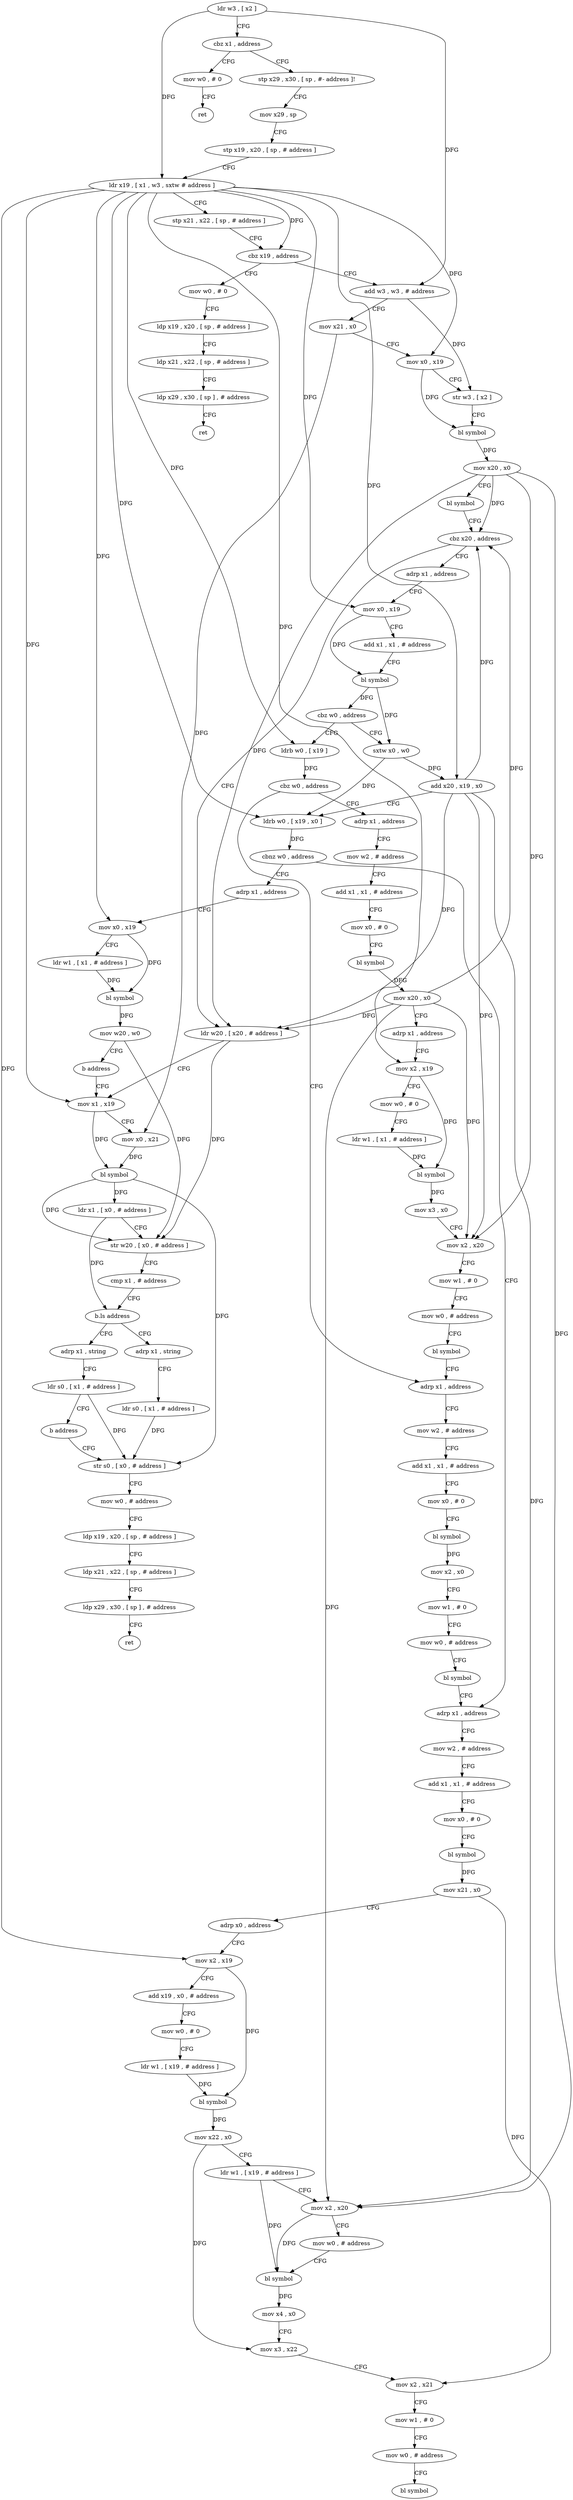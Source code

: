 digraph "func" {
"4251984" [label = "ldr w3 , [ x2 ]" ]
"4251988" [label = "cbz x1 , address" ]
"4252128" [label = "mov w0 , # 0" ]
"4251992" [label = "stp x29 , x30 , [ sp , #- address ]!" ]
"4252132" [label = "ret" ]
"4251996" [label = "mov x29 , sp" ]
"4252000" [label = "stp x19 , x20 , [ sp , # address ]" ]
"4252004" [label = "ldr x19 , [ x1 , w3 , sxtw # address ]" ]
"4252008" [label = "stp x21 , x22 , [ sp , # address ]" ]
"4252012" [label = "cbz x19 , address" ]
"4252136" [label = "mov w0 , # 0" ]
"4252016" [label = "add w3 , w3 , # address" ]
"4252140" [label = "ldp x19 , x20 , [ sp , # address ]" ]
"4252144" [label = "ldp x21 , x22 , [ sp , # address ]" ]
"4252148" [label = "ldp x29 , x30 , [ sp ] , # address" ]
"4252152" [label = "ret" ]
"4252020" [label = "mov x21 , x0" ]
"4252024" [label = "mov x0 , x19" ]
"4252028" [label = "str w3 , [ x2 ]" ]
"4252032" [label = "bl symbol" ]
"4252036" [label = "mov x20 , x0" ]
"4252040" [label = "bl symbol" ]
"4252044" [label = "cbz x20 , address" ]
"4252160" [label = "adrp x1 , address" ]
"4252048" [label = "ldr w20 , [ x20 , # address ]" ]
"4252164" [label = "mov x0 , x19" ]
"4252168" [label = "add x1 , x1 , # address" ]
"4252172" [label = "bl symbol" ]
"4252176" [label = "cbz w0 , address" ]
"4252224" [label = "ldrb w0 , [ x19 ]" ]
"4252180" [label = "sxtw x0 , w0" ]
"4252052" [label = "mov x1 , x19" ]
"4252228" [label = "cbz w0 , address" ]
"4252296" [label = "adrp x1 , address" ]
"4252232" [label = "adrp x1 , address" ]
"4252184" [label = "add x20 , x19 , x0" ]
"4252188" [label = "ldrb w0 , [ x19 , x0 ]" ]
"4252192" [label = "cbnz w0 , address" ]
"4252332" [label = "adrp x1 , address" ]
"4252196" [label = "adrp x1 , address" ]
"4252112" [label = "adrp x1 , string" ]
"4252116" [label = "ldr s0 , [ x1 , # address ]" ]
"4252120" [label = "b address" ]
"4252088" [label = "str s0 , [ x0 , # address ]" ]
"4252080" [label = "adrp x1 , string" ]
"4252084" [label = "ldr s0 , [ x1 , # address ]" ]
"4252300" [label = "mov w2 , # address" ]
"4252304" [label = "add x1 , x1 , # address" ]
"4252308" [label = "mov x0 , # 0" ]
"4252312" [label = "bl symbol" ]
"4252316" [label = "mov x2 , x0" ]
"4252320" [label = "mov w1 , # 0" ]
"4252324" [label = "mov w0 , # address" ]
"4252328" [label = "bl symbol" ]
"4252236" [label = "mov w2 , # address" ]
"4252240" [label = "add x1 , x1 , # address" ]
"4252244" [label = "mov x0 , # 0" ]
"4252248" [label = "bl symbol" ]
"4252252" [label = "mov x20 , x0" ]
"4252256" [label = "adrp x1 , address" ]
"4252260" [label = "mov x2 , x19" ]
"4252264" [label = "mov w0 , # 0" ]
"4252268" [label = "ldr w1 , [ x1 , # address ]" ]
"4252272" [label = "bl symbol" ]
"4252276" [label = "mov x3 , x0" ]
"4252280" [label = "mov x2 , x20" ]
"4252284" [label = "mov w1 , # 0" ]
"4252288" [label = "mov w0 , # address" ]
"4252292" [label = "bl symbol" ]
"4252336" [label = "mov w2 , # address" ]
"4252340" [label = "add x1 , x1 , # address" ]
"4252344" [label = "mov x0 , # 0" ]
"4252348" [label = "bl symbol" ]
"4252352" [label = "mov x21 , x0" ]
"4252356" [label = "adrp x0 , address" ]
"4252360" [label = "mov x2 , x19" ]
"4252364" [label = "add x19 , x0 , # address" ]
"4252368" [label = "mov w0 , # 0" ]
"4252372" [label = "ldr w1 , [ x19 , # address ]" ]
"4252376" [label = "bl symbol" ]
"4252380" [label = "mov x22 , x0" ]
"4252384" [label = "ldr w1 , [ x19 , # address ]" ]
"4252388" [label = "mov x2 , x20" ]
"4252392" [label = "mov w0 , # address" ]
"4252396" [label = "bl symbol" ]
"4252400" [label = "mov x4 , x0" ]
"4252404" [label = "mov x3 , x22" ]
"4252408" [label = "mov x2 , x21" ]
"4252412" [label = "mov w1 , # 0" ]
"4252416" [label = "mov w0 , # address" ]
"4252420" [label = "bl symbol" ]
"4252200" [label = "mov x0 , x19" ]
"4252204" [label = "ldr w1 , [ x1 , # address ]" ]
"4252208" [label = "bl symbol" ]
"4252212" [label = "mov w20 , w0" ]
"4252216" [label = "b address" ]
"4252092" [label = "mov w0 , # address" ]
"4252096" [label = "ldp x19 , x20 , [ sp , # address ]" ]
"4252100" [label = "ldp x21 , x22 , [ sp , # address ]" ]
"4252104" [label = "ldp x29 , x30 , [ sp ] , # address" ]
"4252108" [label = "ret" ]
"4252056" [label = "mov x0 , x21" ]
"4252060" [label = "bl symbol" ]
"4252064" [label = "ldr x1 , [ x0 , # address ]" ]
"4252068" [label = "str w20 , [ x0 , # address ]" ]
"4252072" [label = "cmp x1 , # address" ]
"4252076" [label = "b.ls address" ]
"4251984" -> "4251988" [ label = "CFG" ]
"4251984" -> "4252004" [ label = "DFG" ]
"4251984" -> "4252016" [ label = "DFG" ]
"4251988" -> "4252128" [ label = "CFG" ]
"4251988" -> "4251992" [ label = "CFG" ]
"4252128" -> "4252132" [ label = "CFG" ]
"4251992" -> "4251996" [ label = "CFG" ]
"4251996" -> "4252000" [ label = "CFG" ]
"4252000" -> "4252004" [ label = "CFG" ]
"4252004" -> "4252008" [ label = "CFG" ]
"4252004" -> "4252012" [ label = "DFG" ]
"4252004" -> "4252024" [ label = "DFG" ]
"4252004" -> "4252164" [ label = "DFG" ]
"4252004" -> "4252224" [ label = "DFG" ]
"4252004" -> "4252184" [ label = "DFG" ]
"4252004" -> "4252188" [ label = "DFG" ]
"4252004" -> "4252052" [ label = "DFG" ]
"4252004" -> "4252260" [ label = "DFG" ]
"4252004" -> "4252360" [ label = "DFG" ]
"4252004" -> "4252200" [ label = "DFG" ]
"4252008" -> "4252012" [ label = "CFG" ]
"4252012" -> "4252136" [ label = "CFG" ]
"4252012" -> "4252016" [ label = "CFG" ]
"4252136" -> "4252140" [ label = "CFG" ]
"4252016" -> "4252020" [ label = "CFG" ]
"4252016" -> "4252028" [ label = "DFG" ]
"4252140" -> "4252144" [ label = "CFG" ]
"4252144" -> "4252148" [ label = "CFG" ]
"4252148" -> "4252152" [ label = "CFG" ]
"4252020" -> "4252024" [ label = "CFG" ]
"4252020" -> "4252056" [ label = "DFG" ]
"4252024" -> "4252028" [ label = "CFG" ]
"4252024" -> "4252032" [ label = "DFG" ]
"4252028" -> "4252032" [ label = "CFG" ]
"4252032" -> "4252036" [ label = "DFG" ]
"4252036" -> "4252040" [ label = "CFG" ]
"4252036" -> "4252044" [ label = "DFG" ]
"4252036" -> "4252048" [ label = "DFG" ]
"4252036" -> "4252280" [ label = "DFG" ]
"4252036" -> "4252388" [ label = "DFG" ]
"4252040" -> "4252044" [ label = "CFG" ]
"4252044" -> "4252160" [ label = "CFG" ]
"4252044" -> "4252048" [ label = "CFG" ]
"4252160" -> "4252164" [ label = "CFG" ]
"4252048" -> "4252052" [ label = "CFG" ]
"4252048" -> "4252068" [ label = "DFG" ]
"4252164" -> "4252168" [ label = "CFG" ]
"4252164" -> "4252172" [ label = "DFG" ]
"4252168" -> "4252172" [ label = "CFG" ]
"4252172" -> "4252176" [ label = "DFG" ]
"4252172" -> "4252180" [ label = "DFG" ]
"4252176" -> "4252224" [ label = "CFG" ]
"4252176" -> "4252180" [ label = "CFG" ]
"4252224" -> "4252228" [ label = "DFG" ]
"4252180" -> "4252184" [ label = "DFG" ]
"4252180" -> "4252188" [ label = "DFG" ]
"4252052" -> "4252056" [ label = "CFG" ]
"4252052" -> "4252060" [ label = "DFG" ]
"4252228" -> "4252296" [ label = "CFG" ]
"4252228" -> "4252232" [ label = "CFG" ]
"4252296" -> "4252300" [ label = "CFG" ]
"4252232" -> "4252236" [ label = "CFG" ]
"4252184" -> "4252188" [ label = "CFG" ]
"4252184" -> "4252044" [ label = "DFG" ]
"4252184" -> "4252048" [ label = "DFG" ]
"4252184" -> "4252280" [ label = "DFG" ]
"4252184" -> "4252388" [ label = "DFG" ]
"4252188" -> "4252192" [ label = "DFG" ]
"4252192" -> "4252332" [ label = "CFG" ]
"4252192" -> "4252196" [ label = "CFG" ]
"4252332" -> "4252336" [ label = "CFG" ]
"4252196" -> "4252200" [ label = "CFG" ]
"4252112" -> "4252116" [ label = "CFG" ]
"4252116" -> "4252120" [ label = "CFG" ]
"4252116" -> "4252088" [ label = "DFG" ]
"4252120" -> "4252088" [ label = "CFG" ]
"4252088" -> "4252092" [ label = "CFG" ]
"4252080" -> "4252084" [ label = "CFG" ]
"4252084" -> "4252088" [ label = "DFG" ]
"4252300" -> "4252304" [ label = "CFG" ]
"4252304" -> "4252308" [ label = "CFG" ]
"4252308" -> "4252312" [ label = "CFG" ]
"4252312" -> "4252316" [ label = "DFG" ]
"4252316" -> "4252320" [ label = "CFG" ]
"4252320" -> "4252324" [ label = "CFG" ]
"4252324" -> "4252328" [ label = "CFG" ]
"4252328" -> "4252332" [ label = "CFG" ]
"4252236" -> "4252240" [ label = "CFG" ]
"4252240" -> "4252244" [ label = "CFG" ]
"4252244" -> "4252248" [ label = "CFG" ]
"4252248" -> "4252252" [ label = "DFG" ]
"4252252" -> "4252256" [ label = "CFG" ]
"4252252" -> "4252044" [ label = "DFG" ]
"4252252" -> "4252048" [ label = "DFG" ]
"4252252" -> "4252280" [ label = "DFG" ]
"4252252" -> "4252388" [ label = "DFG" ]
"4252256" -> "4252260" [ label = "CFG" ]
"4252260" -> "4252264" [ label = "CFG" ]
"4252260" -> "4252272" [ label = "DFG" ]
"4252264" -> "4252268" [ label = "CFG" ]
"4252268" -> "4252272" [ label = "DFG" ]
"4252272" -> "4252276" [ label = "DFG" ]
"4252276" -> "4252280" [ label = "CFG" ]
"4252280" -> "4252284" [ label = "CFG" ]
"4252284" -> "4252288" [ label = "CFG" ]
"4252288" -> "4252292" [ label = "CFG" ]
"4252292" -> "4252296" [ label = "CFG" ]
"4252336" -> "4252340" [ label = "CFG" ]
"4252340" -> "4252344" [ label = "CFG" ]
"4252344" -> "4252348" [ label = "CFG" ]
"4252348" -> "4252352" [ label = "DFG" ]
"4252352" -> "4252356" [ label = "CFG" ]
"4252352" -> "4252408" [ label = "DFG" ]
"4252356" -> "4252360" [ label = "CFG" ]
"4252360" -> "4252364" [ label = "CFG" ]
"4252360" -> "4252376" [ label = "DFG" ]
"4252364" -> "4252368" [ label = "CFG" ]
"4252368" -> "4252372" [ label = "CFG" ]
"4252372" -> "4252376" [ label = "DFG" ]
"4252376" -> "4252380" [ label = "DFG" ]
"4252380" -> "4252384" [ label = "CFG" ]
"4252380" -> "4252404" [ label = "DFG" ]
"4252384" -> "4252388" [ label = "CFG" ]
"4252384" -> "4252396" [ label = "DFG" ]
"4252388" -> "4252392" [ label = "CFG" ]
"4252388" -> "4252396" [ label = "DFG" ]
"4252392" -> "4252396" [ label = "CFG" ]
"4252396" -> "4252400" [ label = "DFG" ]
"4252400" -> "4252404" [ label = "CFG" ]
"4252404" -> "4252408" [ label = "CFG" ]
"4252408" -> "4252412" [ label = "CFG" ]
"4252412" -> "4252416" [ label = "CFG" ]
"4252416" -> "4252420" [ label = "CFG" ]
"4252200" -> "4252204" [ label = "CFG" ]
"4252200" -> "4252208" [ label = "DFG" ]
"4252204" -> "4252208" [ label = "DFG" ]
"4252208" -> "4252212" [ label = "DFG" ]
"4252212" -> "4252216" [ label = "CFG" ]
"4252212" -> "4252068" [ label = "DFG" ]
"4252216" -> "4252052" [ label = "CFG" ]
"4252092" -> "4252096" [ label = "CFG" ]
"4252096" -> "4252100" [ label = "CFG" ]
"4252100" -> "4252104" [ label = "CFG" ]
"4252104" -> "4252108" [ label = "CFG" ]
"4252056" -> "4252060" [ label = "DFG" ]
"4252060" -> "4252064" [ label = "DFG" ]
"4252060" -> "4252068" [ label = "DFG" ]
"4252060" -> "4252088" [ label = "DFG" ]
"4252064" -> "4252068" [ label = "CFG" ]
"4252064" -> "4252076" [ label = "DFG" ]
"4252068" -> "4252072" [ label = "CFG" ]
"4252072" -> "4252076" [ label = "CFG" ]
"4252076" -> "4252112" [ label = "CFG" ]
"4252076" -> "4252080" [ label = "CFG" ]
}
